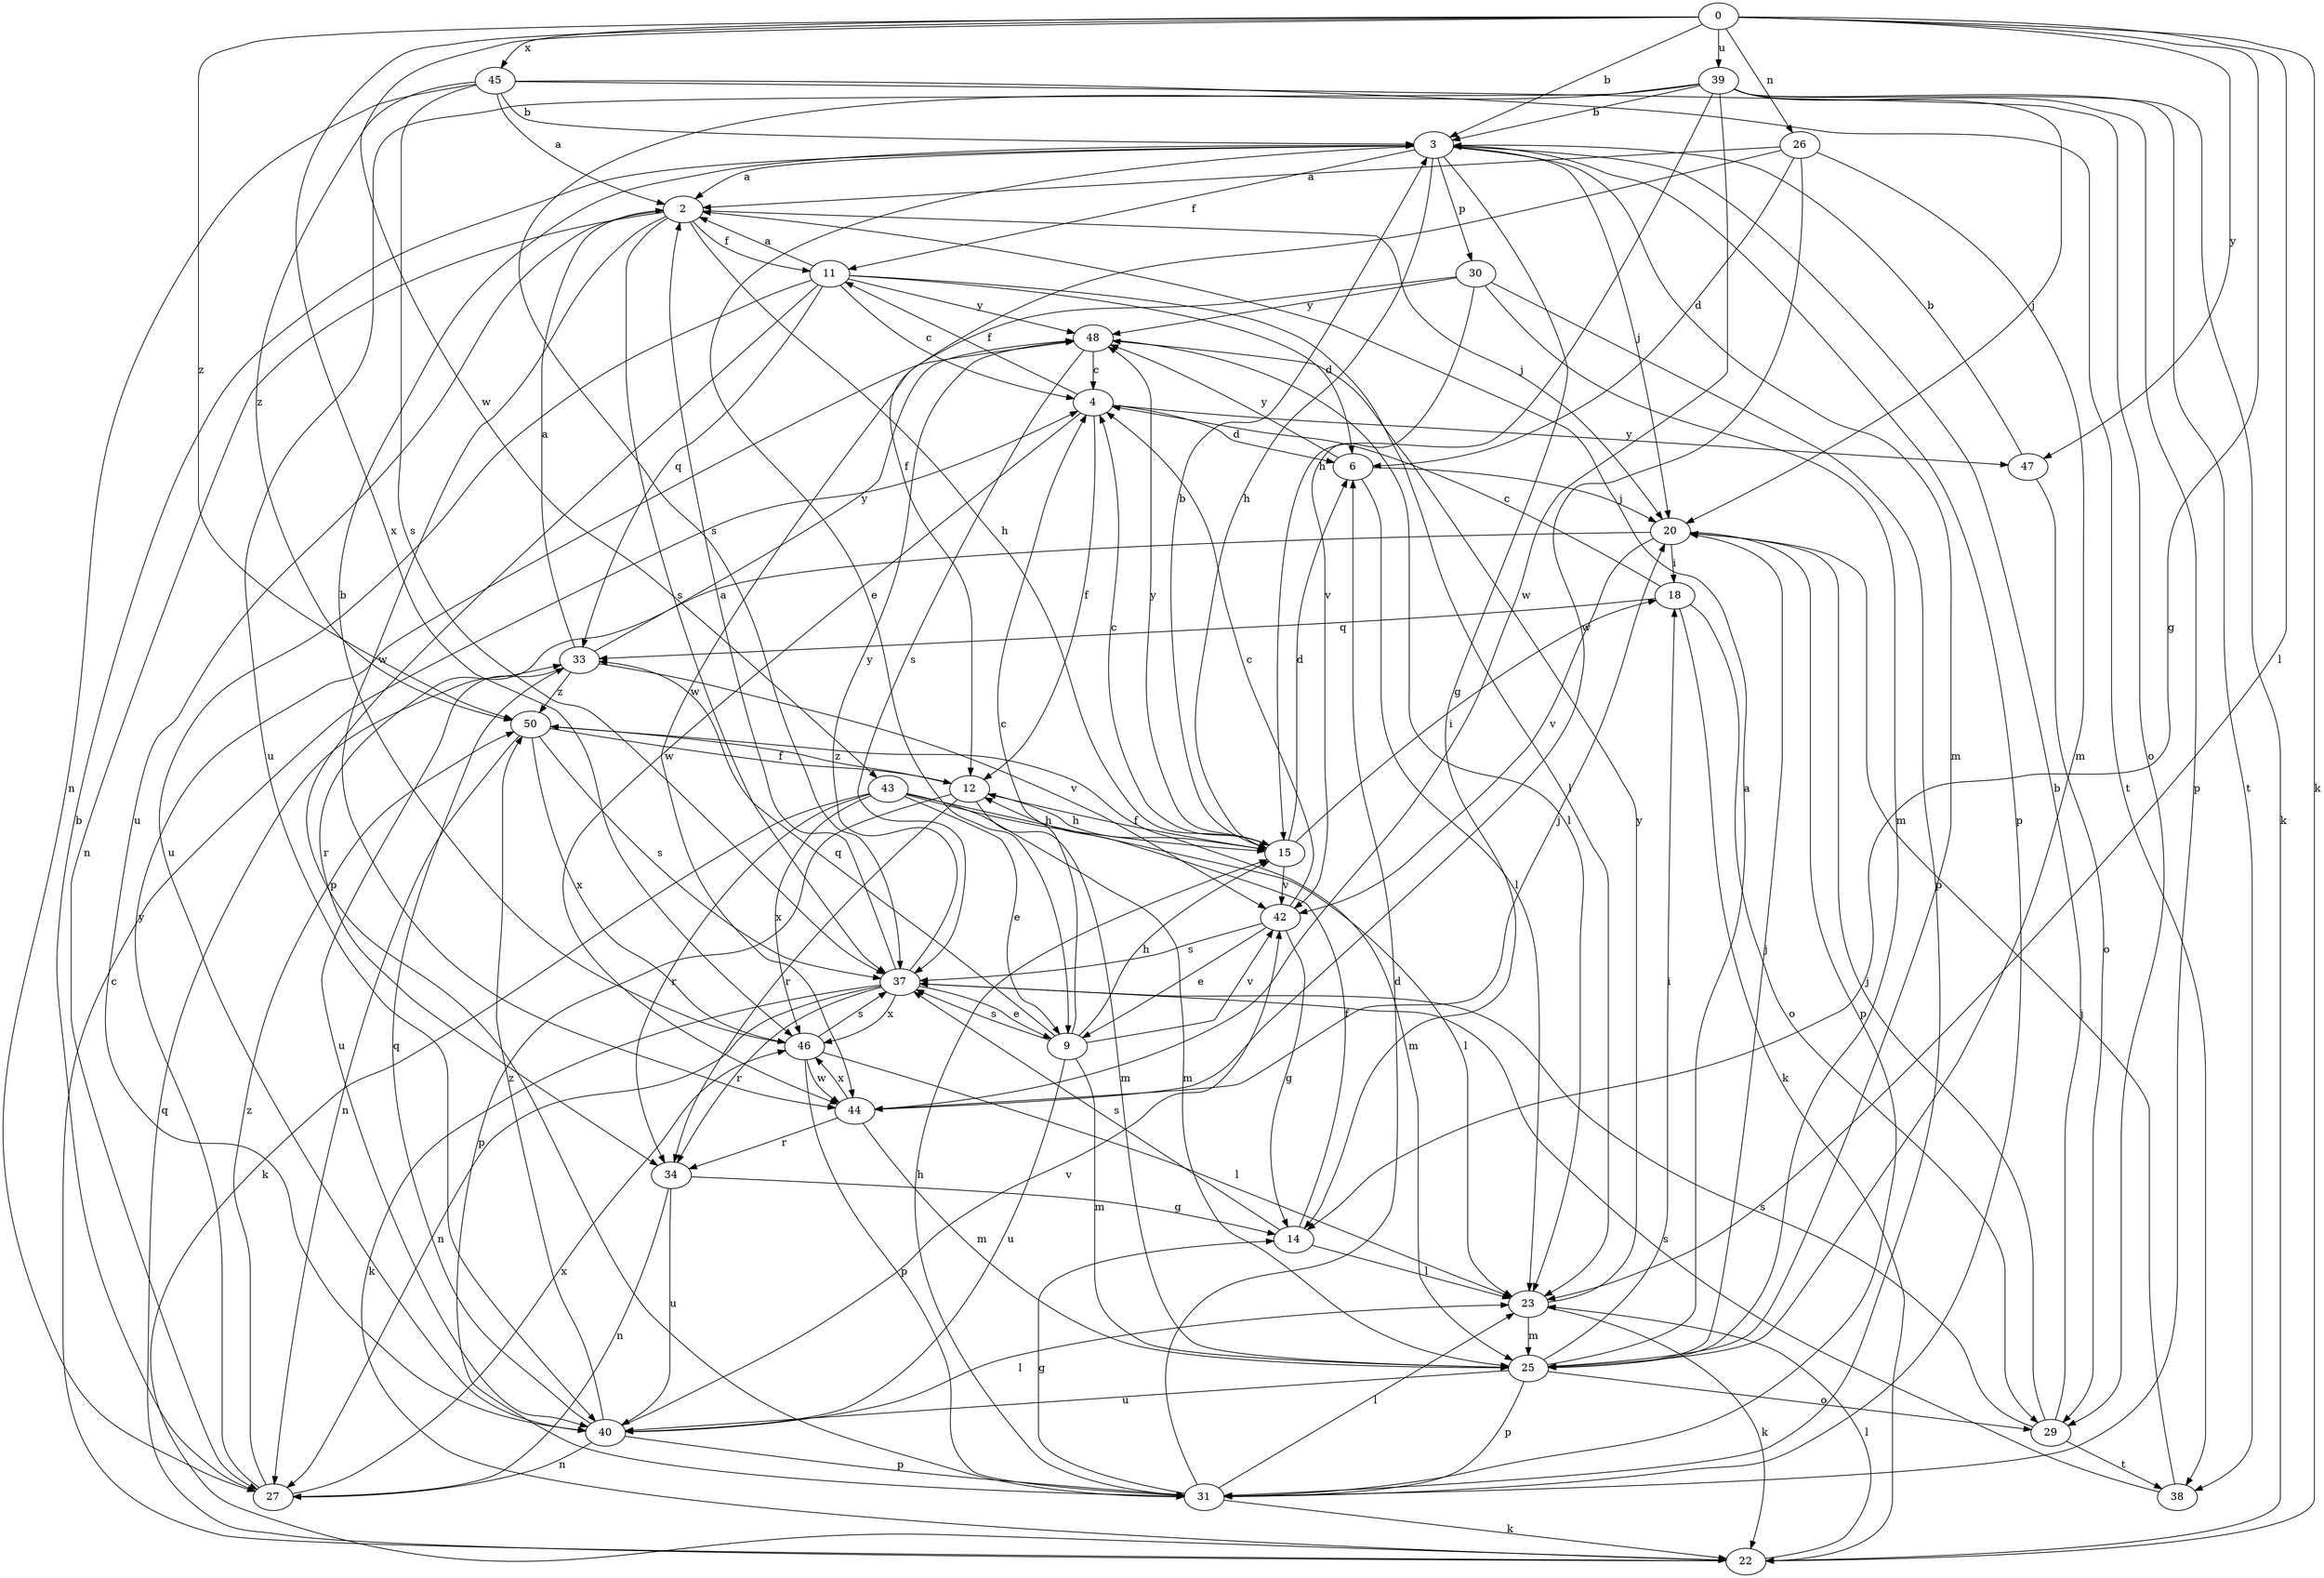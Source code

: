 strict digraph  {
0;
2;
3;
4;
6;
9;
11;
12;
14;
15;
18;
20;
22;
23;
25;
26;
27;
29;
30;
31;
33;
34;
37;
38;
39;
40;
42;
43;
44;
45;
46;
47;
48;
50;
0 -> 3  [label=b];
0 -> 14  [label=g];
0 -> 22  [label=k];
0 -> 23  [label=l];
0 -> 26  [label=n];
0 -> 39  [label=u];
0 -> 43  [label=w];
0 -> 45  [label=x];
0 -> 46  [label=x];
0 -> 47  [label=y];
0 -> 50  [label=z];
2 -> 11  [label=f];
2 -> 15  [label=h];
2 -> 20  [label=j];
2 -> 27  [label=n];
2 -> 37  [label=s];
2 -> 40  [label=u];
2 -> 44  [label=w];
3 -> 2  [label=a];
3 -> 9  [label=e];
3 -> 11  [label=f];
3 -> 14  [label=g];
3 -> 15  [label=h];
3 -> 20  [label=j];
3 -> 25  [label=m];
3 -> 30  [label=p];
3 -> 31  [label=p];
4 -> 6  [label=d];
4 -> 11  [label=f];
4 -> 12  [label=f];
4 -> 44  [label=w];
4 -> 47  [label=y];
6 -> 20  [label=j];
6 -> 23  [label=l];
6 -> 48  [label=y];
9 -> 4  [label=c];
9 -> 15  [label=h];
9 -> 25  [label=m];
9 -> 33  [label=q];
9 -> 37  [label=s];
9 -> 40  [label=u];
9 -> 42  [label=v];
11 -> 2  [label=a];
11 -> 4  [label=c];
11 -> 6  [label=d];
11 -> 23  [label=l];
11 -> 31  [label=p];
11 -> 33  [label=q];
11 -> 40  [label=u];
11 -> 48  [label=y];
12 -> 15  [label=h];
12 -> 25  [label=m];
12 -> 31  [label=p];
12 -> 34  [label=r];
12 -> 50  [label=z];
14 -> 12  [label=f];
14 -> 23  [label=l];
14 -> 37  [label=s];
15 -> 3  [label=b];
15 -> 4  [label=c];
15 -> 6  [label=d];
15 -> 12  [label=f];
15 -> 18  [label=i];
15 -> 42  [label=v];
15 -> 48  [label=y];
18 -> 4  [label=c];
18 -> 22  [label=k];
18 -> 29  [label=o];
18 -> 33  [label=q];
20 -> 18  [label=i];
20 -> 31  [label=p];
20 -> 34  [label=r];
20 -> 42  [label=v];
22 -> 4  [label=c];
22 -> 23  [label=l];
22 -> 33  [label=q];
23 -> 22  [label=k];
23 -> 25  [label=m];
23 -> 48  [label=y];
25 -> 2  [label=a];
25 -> 18  [label=i];
25 -> 20  [label=j];
25 -> 29  [label=o];
25 -> 31  [label=p];
25 -> 40  [label=u];
26 -> 2  [label=a];
26 -> 6  [label=d];
26 -> 12  [label=f];
26 -> 25  [label=m];
26 -> 44  [label=w];
27 -> 3  [label=b];
27 -> 46  [label=x];
27 -> 48  [label=y];
27 -> 50  [label=z];
29 -> 3  [label=b];
29 -> 20  [label=j];
29 -> 37  [label=s];
29 -> 38  [label=t];
30 -> 25  [label=m];
30 -> 31  [label=p];
30 -> 42  [label=v];
30 -> 44  [label=w];
30 -> 48  [label=y];
31 -> 6  [label=d];
31 -> 14  [label=g];
31 -> 15  [label=h];
31 -> 22  [label=k];
31 -> 23  [label=l];
33 -> 2  [label=a];
33 -> 40  [label=u];
33 -> 42  [label=v];
33 -> 48  [label=y];
33 -> 50  [label=z];
34 -> 14  [label=g];
34 -> 27  [label=n];
34 -> 40  [label=u];
37 -> 2  [label=a];
37 -> 9  [label=e];
37 -> 22  [label=k];
37 -> 27  [label=n];
37 -> 34  [label=r];
37 -> 46  [label=x];
37 -> 48  [label=y];
38 -> 20  [label=j];
38 -> 37  [label=s];
39 -> 3  [label=b];
39 -> 15  [label=h];
39 -> 20  [label=j];
39 -> 22  [label=k];
39 -> 31  [label=p];
39 -> 37  [label=s];
39 -> 38  [label=t];
39 -> 40  [label=u];
39 -> 44  [label=w];
40 -> 23  [label=l];
40 -> 27  [label=n];
40 -> 31  [label=p];
40 -> 33  [label=q];
40 -> 42  [label=v];
40 -> 50  [label=z];
42 -> 4  [label=c];
42 -> 9  [label=e];
42 -> 14  [label=g];
42 -> 37  [label=s];
43 -> 9  [label=e];
43 -> 15  [label=h];
43 -> 22  [label=k];
43 -> 23  [label=l];
43 -> 25  [label=m];
43 -> 34  [label=r];
43 -> 46  [label=x];
44 -> 20  [label=j];
44 -> 25  [label=m];
44 -> 34  [label=r];
44 -> 46  [label=x];
45 -> 2  [label=a];
45 -> 3  [label=b];
45 -> 27  [label=n];
45 -> 29  [label=o];
45 -> 37  [label=s];
45 -> 38  [label=t];
45 -> 50  [label=z];
46 -> 3  [label=b];
46 -> 23  [label=l];
46 -> 31  [label=p];
46 -> 37  [label=s];
46 -> 44  [label=w];
47 -> 3  [label=b];
47 -> 29  [label=o];
48 -> 4  [label=c];
48 -> 23  [label=l];
48 -> 37  [label=s];
50 -> 12  [label=f];
50 -> 25  [label=m];
50 -> 27  [label=n];
50 -> 37  [label=s];
50 -> 46  [label=x];
}

